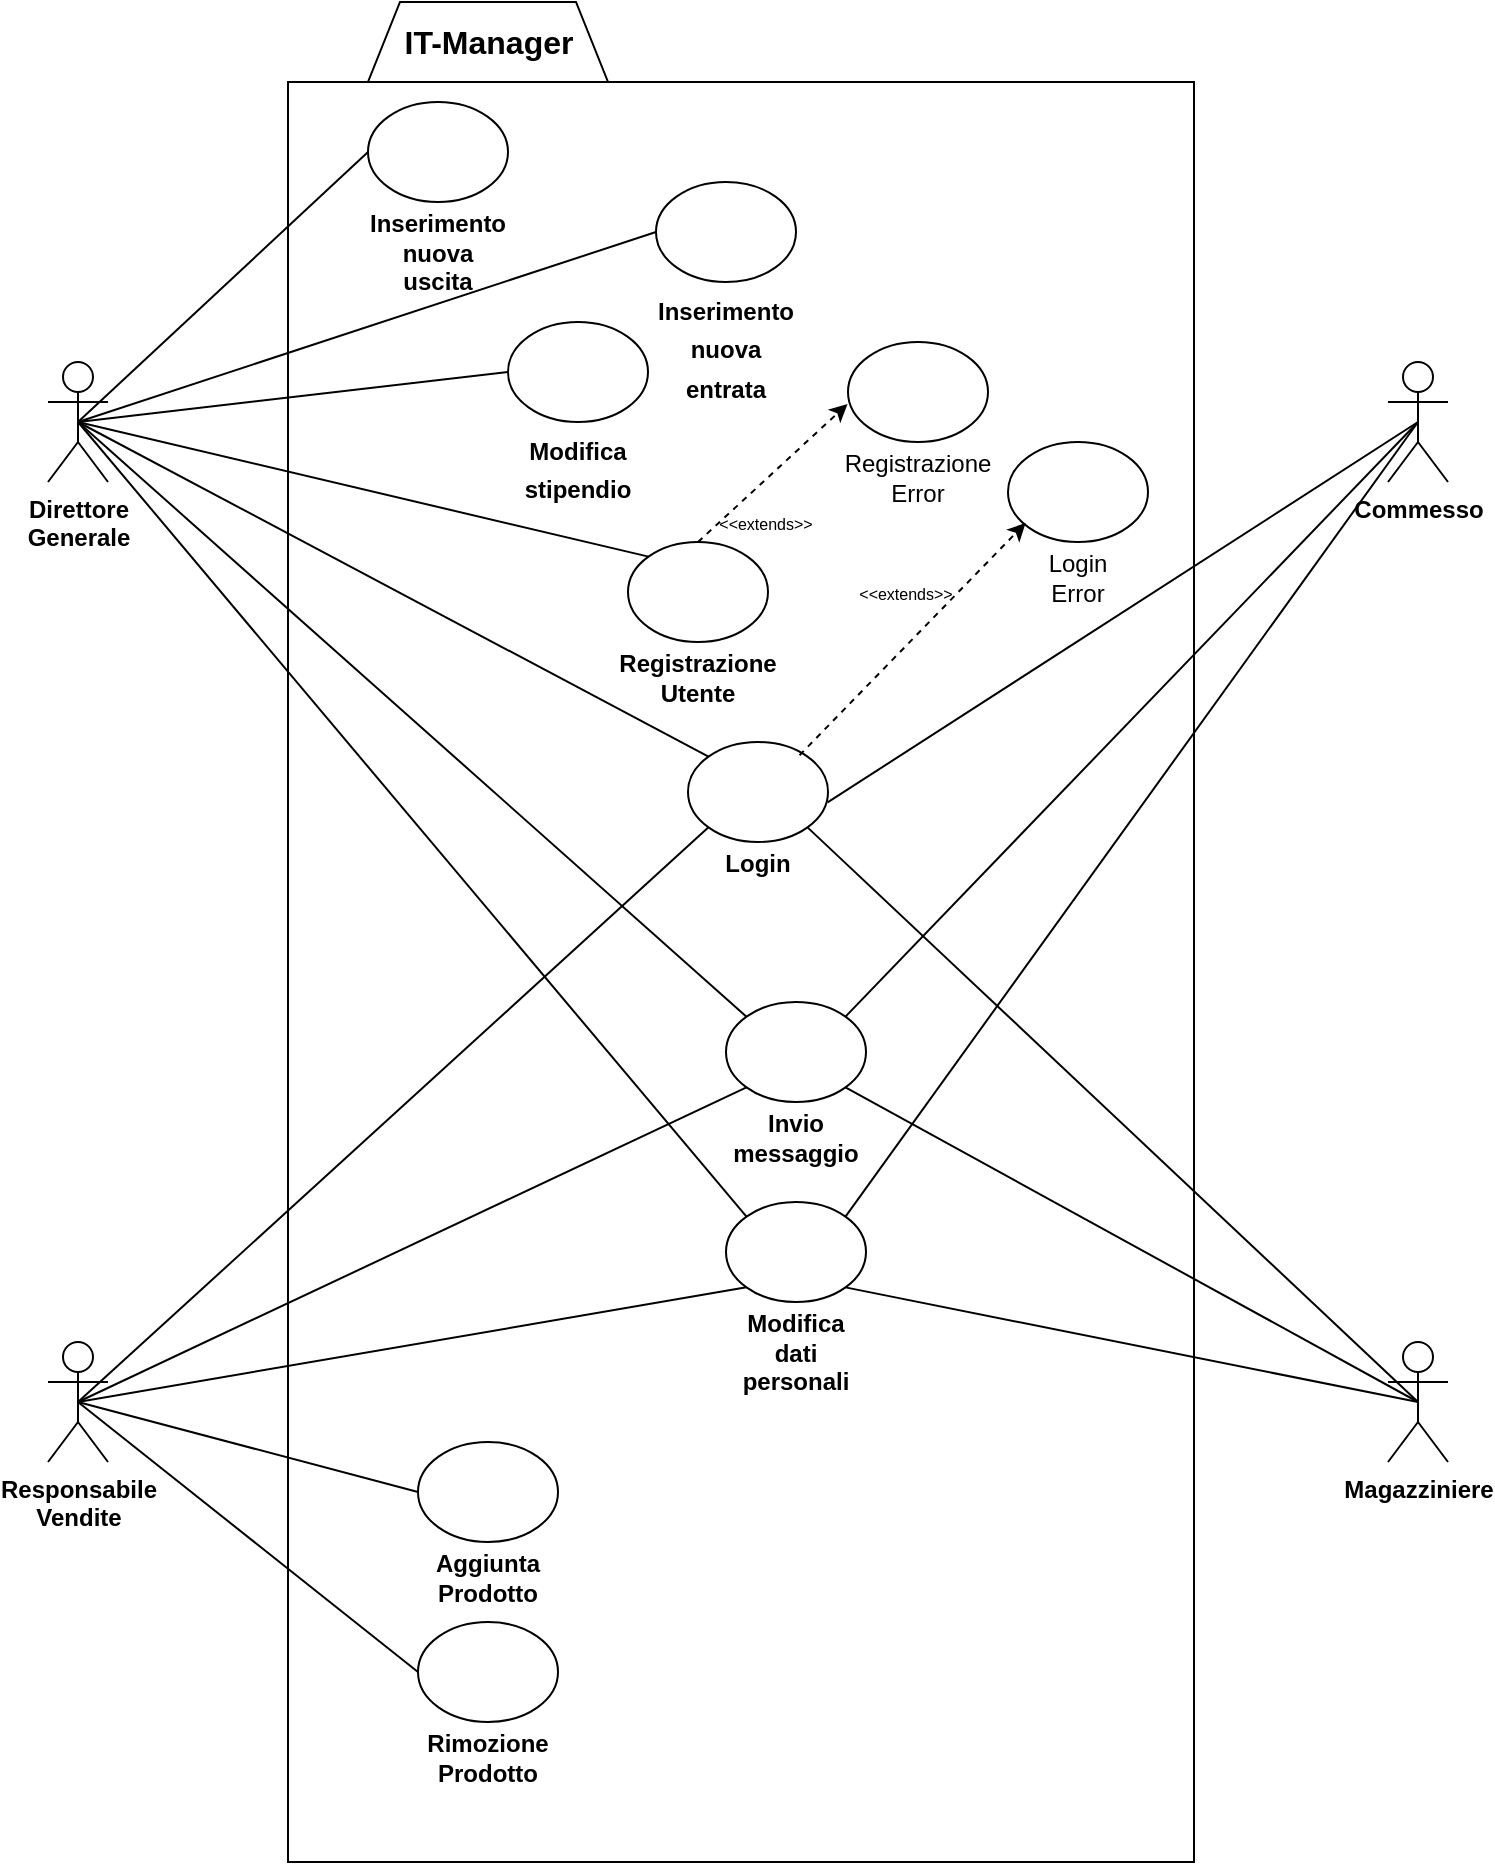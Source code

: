 <mxfile version="13.10.1" type="github">
  <diagram id="5zQ2Ieeh-A82oFYeTjSf" name="Page-1">
    <mxGraphModel dx="1185" dy="1831" grid="1" gridSize="10" guides="1" tooltips="1" connect="1" arrows="1" fold="1" page="1" pageScale="1" pageWidth="827" pageHeight="1169" math="0" shadow="0">
      <root>
        <mxCell id="0" />
        <mxCell id="1" parent="0" />
        <mxCell id="ITq5NlS_kEKt5z7T02mQ-21" value="" style="shape=hexagon;perimeter=hexagonPerimeter2;whiteSpace=wrap;html=1;fixedSize=1;size=16;" parent="1" vertex="1">
          <mxGeometry x="200" y="-1060" width="120" height="80" as="geometry" />
        </mxCell>
        <mxCell id="ITq5NlS_kEKt5z7T02mQ-4" value="Direttore&lt;br&gt;Generale" style="shape=umlActor;verticalLabelPosition=bottom;verticalAlign=top;html=1;outlineConnect=0;fontStyle=1" parent="1" vertex="1">
          <mxGeometry x="40" y="-880" width="30" height="60" as="geometry" />
        </mxCell>
        <mxCell id="ITq5NlS_kEKt5z7T02mQ-5" value="Responsabile &lt;br&gt;Vendite" style="shape=umlActor;verticalLabelPosition=bottom;verticalAlign=top;html=1;outlineConnect=0;fontStyle=1" parent="1" vertex="1">
          <mxGeometry x="40" y="-390" width="30" height="60" as="geometry" />
        </mxCell>
        <mxCell id="ITq5NlS_kEKt5z7T02mQ-6" value="Magazziniere" style="shape=umlActor;verticalLabelPosition=bottom;verticalAlign=top;html=1;outlineConnect=0;fontStyle=1" parent="1" vertex="1">
          <mxGeometry x="710" y="-390" width="30" height="60" as="geometry" />
        </mxCell>
        <mxCell id="ITq5NlS_kEKt5z7T02mQ-7" value="Commesso" style="shape=umlActor;verticalLabelPosition=bottom;verticalAlign=top;html=1;outlineConnect=0;fontStyle=1" parent="1" vertex="1">
          <mxGeometry x="710" y="-880" width="30" height="60" as="geometry" />
        </mxCell>
        <mxCell id="ITq5NlS_kEKt5z7T02mQ-20" value="" style="whiteSpace=wrap;html=1;" parent="1" vertex="1">
          <mxGeometry x="160" y="-1020" width="453" height="890" as="geometry" />
        </mxCell>
        <mxCell id="ITq5NlS_kEKt5z7T02mQ-27" value="IT-Manager" style="text;strokeColor=none;fillColor=none;html=1;fontSize=16;fontStyle=1;verticalAlign=middle;align=center;" parent="1" vertex="1">
          <mxGeometry x="210" y="-1060" width="100" height="40" as="geometry" />
        </mxCell>
        <mxCell id="ITq5NlS_kEKt5z7T02mQ-28" value="&lt;b style=&quot;font-size: 12px&quot;&gt;&lt;br style=&quot;font-size: 12px&quot;&gt;&lt;br style=&quot;font-size: 12px&quot;&gt;&lt;br&gt;&lt;br style=&quot;font-size: 12px&quot;&gt;&lt;br style=&quot;font-size: 12px&quot;&gt;Login&lt;/b&gt;" style="ellipse;whiteSpace=wrap;html=1;fontSize=12;" parent="1" vertex="1">
          <mxGeometry x="360" y="-690" width="70" height="50" as="geometry" />
        </mxCell>
        <mxCell id="ITq5NlS_kEKt5z7T02mQ-35" value="&lt;span style=&quot;font-size: 12px&quot;&gt;&lt;b style=&quot;font-size: 12px&quot;&gt;&lt;br style=&quot;font-size: 12px&quot;&gt;&lt;br style=&quot;font-size: 12px&quot;&gt;&lt;br style=&quot;font-size: 12px&quot;&gt;&lt;br&gt;&lt;br style=&quot;font-size: 12px&quot;&gt;&lt;br style=&quot;font-size: 12px&quot;&gt;Registrazione&lt;br style=&quot;font-size: 12px&quot;&gt;Utente&lt;br style=&quot;font-size: 12px&quot;&gt;&lt;/b&gt;&lt;/span&gt;" style="ellipse;whiteSpace=wrap;html=1;fontSize=12;" parent="1" vertex="1">
          <mxGeometry x="330" y="-790" width="70" height="50" as="geometry" />
        </mxCell>
        <mxCell id="ITq5NlS_kEKt5z7T02mQ-36" value="&lt;b style=&quot;font-size: 12px&quot;&gt;&lt;br style=&quot;font-size: 12px&quot;&gt;&lt;br style=&quot;font-size: 12px&quot;&gt;&lt;br style=&quot;font-size: 12px&quot;&gt;&lt;br&gt;&lt;br style=&quot;font-size: 12px&quot;&gt;&lt;br style=&quot;font-size: 12px&quot;&gt;Aggiunta Prodotto&lt;br style=&quot;font-size: 12px&quot;&gt;&lt;/b&gt;" style="ellipse;whiteSpace=wrap;html=1;fontSize=12;" parent="1" vertex="1">
          <mxGeometry x="225" y="-340" width="70" height="50" as="geometry" />
        </mxCell>
        <mxCell id="ITq5NlS_kEKt5z7T02mQ-37" value="&lt;b style=&quot;font-size: 12px&quot;&gt;&lt;br style=&quot;font-size: 12px&quot;&gt;&lt;br style=&quot;font-size: 12px&quot;&gt;&lt;br style=&quot;font-size: 12px&quot;&gt;&lt;br&gt;&lt;br style=&quot;font-size: 12px&quot;&gt;&lt;br style=&quot;font-size: 12px&quot;&gt;Rimozione&lt;br style=&quot;font-size: 12px&quot;&gt;Prodotto&lt;br style=&quot;font-size: 12px&quot;&gt;&lt;/b&gt;" style="ellipse;whiteSpace=wrap;html=1;fontSize=12;" parent="1" vertex="1">
          <mxGeometry x="225" y="-250" width="70" height="50" as="geometry" />
        </mxCell>
        <mxCell id="ITq5NlS_kEKt5z7T02mQ-38" value="&lt;span style=&quot;font-size: 12px&quot;&gt;&lt;b&gt;&lt;br&gt;&lt;br&gt;&lt;br&gt;&lt;br&gt;&lt;br&gt;&lt;br&gt;Inserimento&lt;br&gt;nuova entrata&lt;br&gt;&lt;/b&gt;&lt;/span&gt;" style="ellipse;whiteSpace=wrap;html=1;fontSize=16;" parent="1" vertex="1">
          <mxGeometry x="344" y="-970" width="70" height="50" as="geometry" />
        </mxCell>
        <mxCell id="ITq5NlS_kEKt5z7T02mQ-39" value="&lt;span style=&quot;font-size: 12px&quot;&gt;&lt;b style=&quot;font-size: 12px&quot;&gt;&lt;br style=&quot;font-size: 12px&quot;&gt;&lt;br style=&quot;font-size: 12px&quot;&gt;&lt;br style=&quot;font-size: 12px&quot;&gt;&lt;br style=&quot;font-size: 12px&quot;&gt;&lt;br style=&quot;font-size: 12px&quot;&gt;&lt;br&gt;&lt;br&gt;Inserimento&lt;br style=&quot;font-size: 12px&quot;&gt;nuova uscita&lt;br style=&quot;font-size: 12px&quot;&gt;&lt;/b&gt;&lt;/span&gt;" style="ellipse;whiteSpace=wrap;html=1;fontSize=12;" parent="1" vertex="1">
          <mxGeometry x="200" y="-1010" width="70" height="50" as="geometry" />
        </mxCell>
        <mxCell id="ITq5NlS_kEKt5z7T02mQ-40" value="&lt;span style=&quot;font-size: 12px&quot;&gt;&lt;b style=&quot;font-size: 12px&quot;&gt;&lt;br style=&quot;font-size: 12px&quot;&gt;&lt;br style=&quot;font-size: 12px&quot;&gt;&lt;br style=&quot;font-size: 12px&quot;&gt;&lt;br style=&quot;font-size: 12px&quot;&gt;&lt;br&gt;&lt;br&gt;&lt;br style=&quot;font-size: 12px&quot;&gt;Modifica dati personali&lt;br style=&quot;font-size: 12px&quot;&gt;&lt;/b&gt;&lt;/span&gt;" style="ellipse;whiteSpace=wrap;html=1;fontSize=12;" parent="1" vertex="1">
          <mxGeometry x="379" y="-460" width="70" height="50" as="geometry" />
        </mxCell>
        <mxCell id="ITq5NlS_kEKt5z7T02mQ-41" value="&lt;span style=&quot;font-size: 12px&quot;&gt;&lt;b&gt;&lt;br&gt;&lt;br&gt;&lt;br&gt;&lt;br&gt;&lt;br&gt;Modifica stipendio&lt;br&gt;&lt;/b&gt;&lt;/span&gt;" style="ellipse;whiteSpace=wrap;html=1;fontSize=16;" parent="1" vertex="1">
          <mxGeometry x="270" y="-900" width="70" height="50" as="geometry" />
        </mxCell>
        <mxCell id="ITq5NlS_kEKt5z7T02mQ-42" value="&lt;span style=&quot;font-size: 12px&quot;&gt;&lt;b style=&quot;font-size: 12px&quot;&gt;&lt;br style=&quot;font-size: 12px&quot;&gt;&lt;br style=&quot;font-size: 12px&quot;&gt;&lt;br style=&quot;font-size: 12px&quot;&gt;&lt;br&gt;&lt;br style=&quot;font-size: 12px&quot;&gt;&lt;br style=&quot;font-size: 12px&quot;&gt;Invio messaggio&lt;br style=&quot;font-size: 12px&quot;&gt;&lt;/b&gt;&lt;/span&gt;" style="ellipse;whiteSpace=wrap;html=1;fontSize=12;" parent="1" vertex="1">
          <mxGeometry x="379" y="-560" width="70" height="50" as="geometry" />
        </mxCell>
        <mxCell id="ITq5NlS_kEKt5z7T02mQ-45" value="" style="endArrow=none;html=1;fontSize=12;entryX=0.5;entryY=0.5;entryDx=0;entryDy=0;entryPerimeter=0;exitX=1;exitY=0;exitDx=0;exitDy=0;" parent="1" source="ITq5NlS_kEKt5z7T02mQ-42" target="ITq5NlS_kEKt5z7T02mQ-7" edge="1">
          <mxGeometry width="50" height="50" relative="1" as="geometry">
            <mxPoint x="400" y="-680" as="sourcePoint" />
            <mxPoint x="450" y="-730" as="targetPoint" />
          </mxGeometry>
        </mxCell>
        <mxCell id="ITq5NlS_kEKt5z7T02mQ-47" value="" style="endArrow=none;html=1;fontSize=12;entryX=0.5;entryY=0.5;entryDx=0;entryDy=0;entryPerimeter=0;exitX=0.997;exitY=0.604;exitDx=0;exitDy=0;exitPerimeter=0;" parent="1" source="ITq5NlS_kEKt5z7T02mQ-28" target="ITq5NlS_kEKt5z7T02mQ-7" edge="1">
          <mxGeometry width="50" height="50" relative="1" as="geometry">
            <mxPoint x="459" y="-805" as="sourcePoint" />
            <mxPoint x="695" y="-910" as="targetPoint" />
          </mxGeometry>
        </mxCell>
        <mxCell id="ITq5NlS_kEKt5z7T02mQ-49" value="" style="endArrow=none;html=1;fontSize=12;exitX=1;exitY=0;exitDx=0;exitDy=0;entryX=0.5;entryY=0.5;entryDx=0;entryDy=0;entryPerimeter=0;" parent="1" source="ITq5NlS_kEKt5z7T02mQ-40" target="ITq5NlS_kEKt5z7T02mQ-7" edge="1">
          <mxGeometry width="50" height="50" relative="1" as="geometry">
            <mxPoint x="479" y="-785" as="sourcePoint" />
            <mxPoint x="720" y="-930" as="targetPoint" />
          </mxGeometry>
        </mxCell>
        <mxCell id="ITq5NlS_kEKt5z7T02mQ-52" value="" style="endArrow=none;html=1;fontSize=12;exitX=1;exitY=1;exitDx=0;exitDy=0;entryX=0.5;entryY=0.5;entryDx=0;entryDy=0;entryPerimeter=0;" parent="1" source="ITq5NlS_kEKt5z7T02mQ-40" target="ITq5NlS_kEKt5z7T02mQ-6" edge="1">
          <mxGeometry width="50" height="50" relative="1" as="geometry">
            <mxPoint x="400" y="-680" as="sourcePoint" />
            <mxPoint x="450" y="-730" as="targetPoint" />
          </mxGeometry>
        </mxCell>
        <mxCell id="ITq5NlS_kEKt5z7T02mQ-54" value="" style="endArrow=none;html=1;fontSize=12;entryX=0.5;entryY=0.5;entryDx=0;entryDy=0;entryPerimeter=0;exitX=1;exitY=1;exitDx=0;exitDy=0;" parent="1" source="ITq5NlS_kEKt5z7T02mQ-28" target="ITq5NlS_kEKt5z7T02mQ-6" edge="1">
          <mxGeometry width="50" height="50" relative="1" as="geometry">
            <mxPoint x="499" y="-765" as="sourcePoint" />
            <mxPoint x="735" y="-870" as="targetPoint" />
          </mxGeometry>
        </mxCell>
        <mxCell id="ITq5NlS_kEKt5z7T02mQ-55" value="" style="endArrow=none;html=1;fontSize=12;entryX=0.5;entryY=0.5;entryDx=0;entryDy=0;entryPerimeter=0;exitX=1;exitY=1;exitDx=0;exitDy=0;" parent="1" source="ITq5NlS_kEKt5z7T02mQ-42" target="ITq5NlS_kEKt5z7T02mQ-6" edge="1">
          <mxGeometry width="50" height="50" relative="1" as="geometry">
            <mxPoint x="509" y="-755" as="sourcePoint" />
            <mxPoint x="745" y="-860" as="targetPoint" />
          </mxGeometry>
        </mxCell>
        <mxCell id="ITq5NlS_kEKt5z7T02mQ-57" value="" style="endArrow=none;html=1;fontSize=12;entryX=0;entryY=1;entryDx=0;entryDy=0;exitX=0.5;exitY=0.5;exitDx=0;exitDy=0;exitPerimeter=0;" parent="1" source="ITq5NlS_kEKt5z7T02mQ-5" target="ITq5NlS_kEKt5z7T02mQ-40" edge="1">
          <mxGeometry width="50" height="50" relative="1" as="geometry">
            <mxPoint x="519" y="-745" as="sourcePoint" />
            <mxPoint x="755" y="-850" as="targetPoint" />
          </mxGeometry>
        </mxCell>
        <mxCell id="ITq5NlS_kEKt5z7T02mQ-59" value="" style="endArrow=none;html=1;fontSize=12;exitX=0.5;exitY=0.5;exitDx=0;exitDy=0;exitPerimeter=0;entryX=0;entryY=1;entryDx=0;entryDy=0;" parent="1" source="ITq5NlS_kEKt5z7T02mQ-5" target="ITq5NlS_kEKt5z7T02mQ-28" edge="1">
          <mxGeometry width="50" height="50" relative="1" as="geometry">
            <mxPoint x="95" y="-425" as="sourcePoint" />
            <mxPoint x="399" y="-515" as="targetPoint" />
          </mxGeometry>
        </mxCell>
        <mxCell id="ITq5NlS_kEKt5z7T02mQ-60" value="" style="endArrow=none;html=1;fontSize=12;entryX=0;entryY=1;entryDx=0;entryDy=0;exitX=0.5;exitY=0.5;exitDx=0;exitDy=0;exitPerimeter=0;" parent="1" source="ITq5NlS_kEKt5z7T02mQ-5" target="ITq5NlS_kEKt5z7T02mQ-42" edge="1">
          <mxGeometry width="50" height="50" relative="1" as="geometry">
            <mxPoint x="105" y="-415" as="sourcePoint" />
            <mxPoint x="409" y="-505" as="targetPoint" />
          </mxGeometry>
        </mxCell>
        <mxCell id="ITq5NlS_kEKt5z7T02mQ-61" value="" style="endArrow=none;html=1;fontSize=12;entryX=0;entryY=0.5;entryDx=0;entryDy=0;exitX=0.5;exitY=0.5;exitDx=0;exitDy=0;exitPerimeter=0;" parent="1" source="ITq5NlS_kEKt5z7T02mQ-5" target="ITq5NlS_kEKt5z7T02mQ-36" edge="1">
          <mxGeometry width="50" height="50" relative="1" as="geometry">
            <mxPoint x="115" y="-405" as="sourcePoint" />
            <mxPoint x="419" y="-495" as="targetPoint" />
          </mxGeometry>
        </mxCell>
        <mxCell id="ITq5NlS_kEKt5z7T02mQ-62" value="" style="endArrow=none;html=1;fontSize=12;entryX=0;entryY=0.5;entryDx=0;entryDy=0;exitX=0.5;exitY=0.5;exitDx=0;exitDy=0;exitPerimeter=0;" parent="1" source="ITq5NlS_kEKt5z7T02mQ-5" target="ITq5NlS_kEKt5z7T02mQ-37" edge="1">
          <mxGeometry width="50" height="50" relative="1" as="geometry">
            <mxPoint x="125" y="-395" as="sourcePoint" />
            <mxPoint x="429" y="-485" as="targetPoint" />
          </mxGeometry>
        </mxCell>
        <mxCell id="ITq5NlS_kEKt5z7T02mQ-63" value="&lt;span style=&quot;color: rgba(0 , 0 , 0 , 0) ; font-family: monospace ; font-size: 0px ; background-color: rgb(248 , 249 , 250)&quot;&gt;c&lt;/span&gt;&lt;span style=&quot;color: rgba(0 , 0 , 0 , 0) ; font-family: monospace ; font-size: 0px ; background-color: rgb(248 , 249 , 250)&quot;&gt;%3CmxGraphModel%3E%3Croot%3E%3CmxCell%20id%3D%220%22%2F%3E%3CmxCell%20id%3D%221%22%20parent%3D%220%22%2F%3E%3CmxCell%20id%3D%222%22%20value%3D%22%22%20style%3D%22endArrow%3Dnone%3Bhtml%3D1%3BfontSize%3D12%3BentryX%3D0%3BentryY%3D0.5%3BentryDx%3D0%3BentryDy%3D0%3BexitX%3D0.5%3BexitY%3D0.5%3BexitDx%3D0%3BexitDy%3D0%3BexitPerimeter%3D0%3B%22%20edge%3D%221%22%20parent%3D%221%22%3E%3CmxGeometry%20width%3D%2250%22%20height%3D%2250%22%20relative%3D%221%22%20as%3D%22geometry%22%3E%3CmxPoint%20x%3D%2275%22%20y%3D%22-445%22%20as%3D%22sourcePoint%22%2F%3E%3CmxPoint%20x%3D%22379%22%20y%3D%22-535%22%20as%3D%22targetPoint%22%2F%3E%3C%2FmxGeometry%3E%3C%2FmxCell%3E%3C%2Froot%3E%3C%2FmxGraphModel%3E&lt;/span&gt;" style="endArrow=none;html=1;fontSize=12;entryX=0;entryY=0.5;entryDx=0;entryDy=0;exitX=0.5;exitY=0.5;exitDx=0;exitDy=0;exitPerimeter=0;" parent="1" source="ITq5NlS_kEKt5z7T02mQ-4" target="ITq5NlS_kEKt5z7T02mQ-41" edge="1">
          <mxGeometry width="50" height="50" relative="1" as="geometry">
            <mxPoint x="135" y="-385" as="sourcePoint" />
            <mxPoint x="439" y="-475" as="targetPoint" />
          </mxGeometry>
        </mxCell>
        <mxCell id="ITq5NlS_kEKt5z7T02mQ-65" value="&lt;span style=&quot;color: rgba(0 , 0 , 0 , 0) ; font-family: monospace ; font-size: 0px ; background-color: rgb(248 , 249 , 250)&quot;&gt;c&lt;/span&gt;&lt;span style=&quot;color: rgba(0 , 0 , 0 , 0) ; font-family: monospace ; font-size: 0px ; background-color: rgb(248 , 249 , 250)&quot;&gt;%3CmxGraphModel%3E%3Croot%3E%3CmxCell%20id%3D%220%22%2F%3E%3CmxCell%20id%3D%221%22%20parent%3D%220%22%2F%3E%3CmxCell%20id%3D%222%22%20value%3D%22%22%20style%3D%22endArrow%3Dnone%3Bhtml%3D1%3BfontSize%3D12%3BentryX%3D0%3BentryY%3D0.5%3BentryDx%3D0%3BentryDy%3D0%3BexitX%3D0.5%3BexitY%3D0.5%3BexitDx%3D0%3BexitDy%3D0%3BexitPerimeter%3D0%3B%22%20edge%3D%221%22%20parent%3D%221%22%3E%3CmxGeometry%20width%3D%2250%22%20height%3D%2250%22%20relative%3D%221%22%20as%3D%22geometry%22%3E%3CmxPoint%20x%3D%2275%22%20y%3D%22-445%22%20as%3D%22sourcePoint%22%2F%3E%3CmxPoint%20x%3D%22379%22%20y%3D%22-535%22%20as%3D%22targetPoint%22%2F%3E%3C%2FmxGeometry%3E%3C%2FmxCell%3E%3C%2Froot%3E%3C%2FmxGraphModel%3E&lt;/span&gt;" style="endArrow=none;html=1;fontSize=12;entryX=0;entryY=0.5;entryDx=0;entryDy=0;exitX=0.5;exitY=0.5;exitDx=0;exitDy=0;exitPerimeter=0;" parent="1" source="ITq5NlS_kEKt5z7T02mQ-4" target="ITq5NlS_kEKt5z7T02mQ-38" edge="1">
          <mxGeometry width="50" height="50" relative="1" as="geometry">
            <mxPoint x="75" y="-900" as="sourcePoint" />
            <mxPoint x="200" y="-965" as="targetPoint" />
          </mxGeometry>
        </mxCell>
        <mxCell id="ITq5NlS_kEKt5z7T02mQ-66" value="&lt;span style=&quot;color: rgba(0 , 0 , 0 , 0) ; font-family: monospace ; font-size: 0px ; background-color: rgb(248 , 249 , 250)&quot;&gt;c&lt;/span&gt;&lt;span style=&quot;color: rgba(0 , 0 , 0 , 0) ; font-family: monospace ; font-size: 0px ; background-color: rgb(248 , 249 , 250)&quot;&gt;%3CmxGraphModel%3E%3Croot%3E%3CmxCell%20id%3D%220%22%2F%3E%3CmxCell%20id%3D%221%22%20parent%3D%220%22%2F%3E%3CmxCell%20id%3D%222%22%20value%3D%22%22%20style%3D%22endArrow%3Dnone%3Bhtml%3D1%3BfontSize%3D12%3BentryX%3D0%3BentryY%3D0.5%3BentryDx%3D0%3BentryDy%3D0%3BexitX%3D0.5%3BexitY%3D0.5%3BexitDx%3D0%3BexitDy%3D0%3BexitPerimeter%3D0%3B%22%20edge%3D%221%22%20parent%3D%221%22%3E%3CmxGeometry%20width%3D%2250%22%20height%3D%2250%22%20relative%3D%221%22%20as%3D%22geometry%22%3E%3CmxPoint%20x%3D%2275%22%20y%3D%22-445%22%20as%3D%22sourcePoint%22%2F%3E%3CmxPoint%20x%3D%22379%22%20y%3D%22-535%22%20as%3D%22targetPoint%22%2F%3E%3C%2FmxGeometry%3E%3C%2FmxCell%3E%3C%2Froot%3E%3C%2FmxGraphModel%3E&lt;/span&gt;" style="endArrow=none;html=1;fontSize=12;entryX=0;entryY=0.5;entryDx=0;entryDy=0;exitX=0.5;exitY=0.5;exitDx=0;exitDy=0;exitPerimeter=0;" parent="1" source="ITq5NlS_kEKt5z7T02mQ-4" target="ITq5NlS_kEKt5z7T02mQ-39" edge="1">
          <mxGeometry width="50" height="50" relative="1" as="geometry">
            <mxPoint x="85" y="-890" as="sourcePoint" />
            <mxPoint x="210" y="-955" as="targetPoint" />
          </mxGeometry>
        </mxCell>
        <mxCell id="ITq5NlS_kEKt5z7T02mQ-67" value="&lt;span style=&quot;color: rgba(0 , 0 , 0 , 0) ; font-family: monospace ; font-size: 0px ; background-color: rgb(248 , 249 , 250)&quot;&gt;c&lt;/span&gt;&lt;span style=&quot;color: rgba(0 , 0 , 0 , 0) ; font-family: monospace ; font-size: 0px ; background-color: rgb(248 , 249 , 250)&quot;&gt;%3CmxGraphModel%3E%3Croot%3E%3CmxCell%20id%3D%220%22%2F%3E%3CmxCell%20id%3D%221%22%20parent%3D%220%22%2F%3E%3CmxCell%20id%3D%222%22%20value%3D%22%22%20style%3D%22endArrow%3Dnone%3Bhtml%3D1%3BfontSize%3D12%3BentryX%3D0%3BentryY%3D0.5%3BentryDx%3D0%3BentryDy%3D0%3BexitX%3D0.5%3BexitY%3D0.5%3BexitDx%3D0%3BexitDy%3D0%3BexitPerimeter%3D0%3B%22%20edge%3D%221%22%20parent%3D%221%22%3E%3CmxGeometry%20width%3D%2250%22%20height%3D%2250%22%20relative%3D%221%22%20as%3D%22geometry%22%3E%3CmxPoint%20x%3D%2275%22%20y%3D%22-445%22%20as%3D%22sourcePoint%22%2F%3E%3CmxPoint%20x%3D%22379%22%20y%3D%22-535%22%20as%3D%22targetPoint%22%2F%3E%3C%2FmxGeometry%3E%3C%2FmxCell%3E%3C%2Froot%3E%3C%2FmxGraphModel%3E&lt;/span&gt;" style="endArrow=none;html=1;fontSize=12;entryX=0;entryY=0;entryDx=0;entryDy=0;exitX=0.5;exitY=0.5;exitDx=0;exitDy=0;exitPerimeter=0;" parent="1" source="ITq5NlS_kEKt5z7T02mQ-4" target="ITq5NlS_kEKt5z7T02mQ-42" edge="1">
          <mxGeometry width="50" height="50" relative="1" as="geometry">
            <mxPoint x="95" y="-880" as="sourcePoint" />
            <mxPoint x="220" y="-945" as="targetPoint" />
          </mxGeometry>
        </mxCell>
        <mxCell id="ITq5NlS_kEKt5z7T02mQ-69" value="&lt;span style=&quot;color: rgba(0 , 0 , 0 , 0) ; font-family: monospace ; font-size: 0px ; background-color: rgb(248 , 249 , 250)&quot;&gt;c&lt;/span&gt;&lt;span style=&quot;color: rgba(0 , 0 , 0 , 0) ; font-family: monospace ; font-size: 0px ; background-color: rgb(248 , 249 , 250)&quot;&gt;%3CmxGraphModel%3E%3Croot%3E%3CmxCell%20id%3D%220%22%2F%3E%3CmxCell%20id%3D%221%22%20parent%3D%220%22%2F%3E%3CmxCell%20id%3D%222%22%20value%3D%22%22%20style%3D%22endArrow%3Dnone%3Bhtml%3D1%3BfontSize%3D12%3BentryX%3D0%3BentryY%3D0.5%3BentryDx%3D0%3BentryDy%3D0%3BexitX%3D0.5%3BexitY%3D0.5%3BexitDx%3D0%3BexitDy%3D0%3BexitPerimeter%3D0%3B%22%20edge%3D%221%22%20parent%3D%221%22%3E%3CmxGeometry%20width%3D%2250%22%20height%3D%2250%22%20relative%3D%221%22%20as%3D%22geometry%22%3E%3CmxPoint%20x%3D%2275%22%20y%3D%22-445%22%20as%3D%22sourcePoint%22%2F%3E%3CmxPoint%20x%3D%22379%22%20y%3D%22-535%22%20as%3D%22targetPoint%22%2F%3E%3C%2FmxGeometry%3E%3C%2FmxCell%3E%3C%2Froot%3E%3C%2FmxGraphModel%3E&lt;/span&gt;" style="endArrow=none;html=1;fontSize=12;entryX=0;entryY=0;entryDx=0;entryDy=0;exitX=0.5;exitY=0.5;exitDx=0;exitDy=0;exitPerimeter=0;" parent="1" source="ITq5NlS_kEKt5z7T02mQ-4" target="ITq5NlS_kEKt5z7T02mQ-28" edge="1">
          <mxGeometry width="50" height="50" relative="1" as="geometry">
            <mxPoint x="105" y="-870" as="sourcePoint" />
            <mxPoint x="230" y="-935" as="targetPoint" />
          </mxGeometry>
        </mxCell>
        <mxCell id="ITq5NlS_kEKt5z7T02mQ-71" value="&lt;span style=&quot;color: rgba(0 , 0 , 0 , 0) ; font-family: monospace ; font-size: 0px ; background-color: rgb(248 , 249 , 250)&quot;&gt;c&lt;/span&gt;&lt;span style=&quot;color: rgba(0 , 0 , 0 , 0) ; font-family: monospace ; font-size: 0px ; background-color: rgb(248 , 249 , 250)&quot;&gt;%3CmxGraphModel%3E%3Croot%3E%3CmxCell%20id%3D%220%22%2F%3E%3CmxCell%20id%3D%221%22%20parent%3D%220%22%2F%3E%3CmxCell%20id%3D%222%22%20value%3D%22%22%20style%3D%22endArrow%3Dnone%3Bhtml%3D1%3BfontSize%3D12%3BentryX%3D0%3BentryY%3D0.5%3BentryDx%3D0%3BentryDy%3D0%3BexitX%3D0.5%3BexitY%3D0.5%3BexitDx%3D0%3BexitDy%3D0%3BexitPerimeter%3D0%3B%22%20edge%3D%221%22%20parent%3D%221%22%3E%3CmxGeometry%20width%3D%2250%22%20height%3D%2250%22%20relative%3D%221%22%20as%3D%22geometry%22%3E%3CmxPoint%20x%3D%2275%22%20y%3D%22-445%22%20as%3D%22sourcePoint%22%2F%3E%3CmxPoint%20x%3D%22379%22%20y%3D%22-535%22%20as%3D%22targetPoint%22%2F%3E%3C%2FmxGeometry%3E%3C%2FmxCell%3E%3C%2Froot%3E%3C%2FmxGraphModel%3E&lt;/span&gt;" style="endArrow=none;html=1;fontSize=12;entryX=0;entryY=0;entryDx=0;entryDy=0;exitX=0.5;exitY=0.5;exitDx=0;exitDy=0;exitPerimeter=0;" parent="1" source="ITq5NlS_kEKt5z7T02mQ-4" target="ITq5NlS_kEKt5z7T02mQ-35" edge="1">
          <mxGeometry width="50" height="50" relative="1" as="geometry">
            <mxPoint x="115" y="-860" as="sourcePoint" />
            <mxPoint x="240" y="-925" as="targetPoint" />
          </mxGeometry>
        </mxCell>
        <mxCell id="ITq5NlS_kEKt5z7T02mQ-72" value="&lt;span style=&quot;font-family: monospace; font-size: 0px; background-color: rgb(248, 249, 250);&quot;&gt;c&lt;/span&gt;&lt;span style=&quot;font-family: monospace; font-size: 0px; background-color: rgb(248, 249, 250);&quot;&gt;%3CmxGraphModel%3E%3Croot%3E%3CmxCell%20id%3D%220%22%2F%3E%3CmxCell%20id%3D%221%22%20parent%3D%220%22%2F%3E%3CmxCell%20id%3D%222%22%20value%3D%22%22%20style%3D%22endArrow%3Dnone%3Bhtml%3D1%3BfontSize%3D12%3BentryX%3D0%3BentryY%3D0.5%3BentryDx%3D0%3BentryDy%3D0%3BexitX%3D0.5%3BexitY%3D0.5%3BexitDx%3D0%3BexitDy%3D0%3BexitPerimeter%3D0%3B%22%20edge%3D%221%22%20parent%3D%221%22%3E%3CmxGeometry%20width%3D%2250%22%20height%3D%2250%22%20relative%3D%221%22%20as%3D%22geometry%22%3E%3CmxPoint%20x%3D%2275%22%20y%3D%22-445%22%20as%3D%22sourcePoint%22%2F%3E%3CmxPoint%20x%3D%22379%22%20y%3D%22-535%22%20as%3D%22targetPoint%22%2F%3E%3C%2FmxGeometry%3E%3C%2FmxCell%3E%3C%2Froot%3E%3C%2FmxGraphModel%3E&lt;/span&gt;" style="endArrow=none;html=1;fontSize=12;entryX=0;entryY=0;entryDx=0;entryDy=0;exitX=0.5;exitY=0.5;exitDx=0;exitDy=0;exitPerimeter=0;fontColor=#FF9999;" parent="1" source="ITq5NlS_kEKt5z7T02mQ-4" target="ITq5NlS_kEKt5z7T02mQ-40" edge="1">
          <mxGeometry width="50" height="50" relative="1" as="geometry">
            <mxPoint x="125" y="-850" as="sourcePoint" />
            <mxPoint x="250" y="-915" as="targetPoint" />
          </mxGeometry>
        </mxCell>
        <mxCell id="HVJHezCxBtWJ7Sdn3A2M-2" value="&lt;div&gt;&lt;br&gt;&lt;/div&gt;&lt;div&gt;&lt;br&gt;&lt;/div&gt;&lt;div&gt;&lt;br&gt;&lt;/div&gt;&lt;div&gt;&lt;br&gt;&lt;/div&gt;&lt;div&gt;&lt;br&gt;&lt;/div&gt;&lt;div&gt;&lt;br&gt;&lt;/div&gt;&lt;div&gt;Login&lt;/div&gt;&lt;div&gt;Error&lt;br&gt;&lt;/div&gt;" style="ellipse;whiteSpace=wrap;html=1;fontSize=12;" parent="1" vertex="1">
          <mxGeometry x="520" y="-840" width="70" height="50" as="geometry" />
        </mxCell>
        <mxCell id="HVJHezCxBtWJ7Sdn3A2M-3" value="&lt;div&gt;&lt;br&gt;&lt;/div&gt;&lt;div&gt;&lt;br&gt;&lt;/div&gt;&lt;div&gt;&lt;br&gt;&lt;/div&gt;&lt;div&gt;&lt;br&gt;&lt;/div&gt;&lt;div&gt;&lt;br&gt;&lt;/div&gt;&lt;div&gt;&lt;br&gt;&lt;/div&gt;&lt;div&gt;Registrazione&lt;/div&gt;&lt;div&gt;Error&lt;br&gt;&lt;/div&gt;" style="ellipse;whiteSpace=wrap;html=1;fontSize=12;" parent="1" vertex="1">
          <mxGeometry x="440" y="-890" width="70" height="50" as="geometry" />
        </mxCell>
        <mxCell id="HVJHezCxBtWJ7Sdn3A2M-4" value="" style="endArrow=classic;html=1;entryX=-0.003;entryY=0.62;entryDx=0;entryDy=0;entryPerimeter=0;dashed=1;exitX=0.5;exitY=0;exitDx=0;exitDy=0;" parent="1" source="ITq5NlS_kEKt5z7T02mQ-35" target="HVJHezCxBtWJ7Sdn3A2M-3" edge="1">
          <mxGeometry width="50" height="50" relative="1" as="geometry">
            <mxPoint x="370" y="-800" as="sourcePoint" />
            <mxPoint x="470" y="-790" as="targetPoint" />
          </mxGeometry>
        </mxCell>
        <mxCell id="HVJHezCxBtWJ7Sdn3A2M-6" value="&lt;font style=&quot;font-size: 8px&quot;&gt;&amp;lt;&amp;lt;extends&amp;gt;&amp;gt;&lt;/font&gt;" style="text;html=1;strokeColor=none;fillColor=none;align=center;verticalAlign=middle;whiteSpace=wrap;rounded=0;" parent="1" vertex="1">
          <mxGeometry x="379" y="-810" width="40" height="20" as="geometry" />
        </mxCell>
        <mxCell id="HVJHezCxBtWJ7Sdn3A2M-7" value="" style="endArrow=classic;html=1;entryX=-0.003;entryY=0.62;entryDx=0;entryDy=0;entryPerimeter=0;dashed=1;exitX=0.797;exitY=0.132;exitDx=0;exitDy=0;exitPerimeter=0;" parent="1" source="ITq5NlS_kEKt5z7T02mQ-28" edge="1">
          <mxGeometry width="50" height="50" relative="1" as="geometry">
            <mxPoint x="454" y="-730.5" as="sourcePoint" />
            <mxPoint x="528.79" y="-799.5" as="targetPoint" />
          </mxGeometry>
        </mxCell>
        <mxCell id="HVJHezCxBtWJ7Sdn3A2M-8" value="&lt;font style=&quot;font-size: 8px&quot;&gt;&amp;lt;&amp;lt;extends&amp;gt;&amp;gt;&lt;/font&gt;" style="text;html=1;strokeColor=none;fillColor=none;align=center;verticalAlign=middle;whiteSpace=wrap;rounded=0;" parent="1" vertex="1">
          <mxGeometry x="449" y="-775" width="40" height="20" as="geometry" />
        </mxCell>
      </root>
    </mxGraphModel>
  </diagram>
</mxfile>
